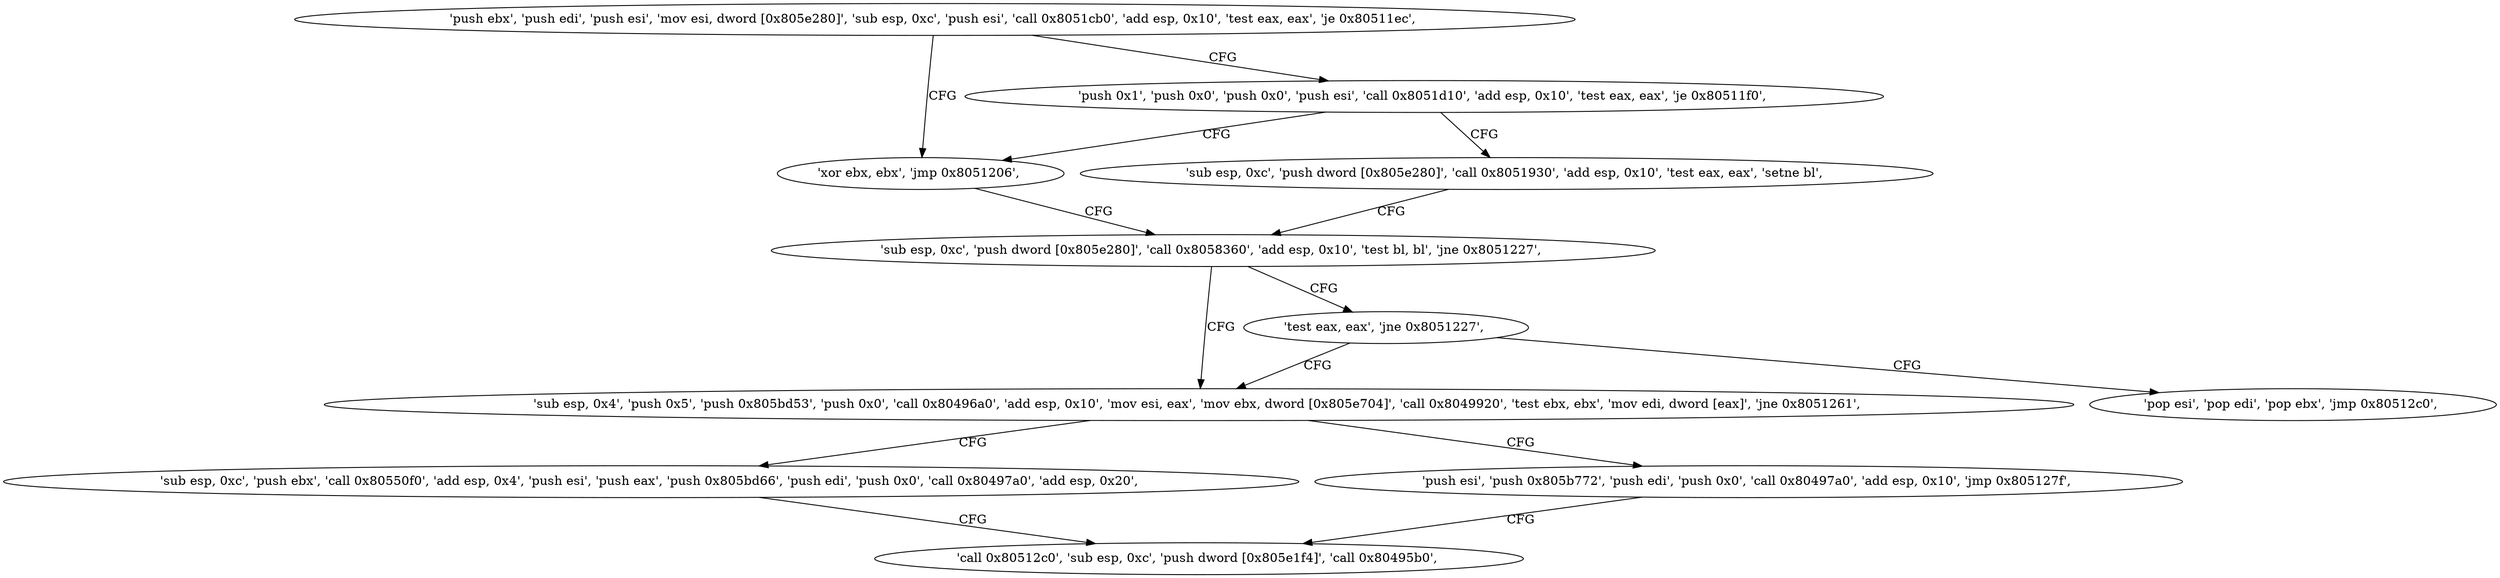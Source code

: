 digraph "func" {
"134549952" [label = "'push ebx', 'push edi', 'push esi', 'mov esi, dword [0x805e280]', 'sub esp, 0xc', 'push esi', 'call 0x8051cb0', 'add esp, 0x10', 'test eax, eax', 'je 0x80511ec', " ]
"134549996" [label = "'xor ebx, ebx', 'jmp 0x8051206', " ]
"134549977" [label = "'push 0x1', 'push 0x0', 'push 0x0', 'push esi', 'call 0x8051d10', 'add esp, 0x10', 'test eax, eax', 'je 0x80511f0', " ]
"134550022" [label = "'sub esp, 0xc', 'push dword [0x805e280]', 'call 0x8058360', 'add esp, 0x10', 'test bl, bl', 'jne 0x8051227', " ]
"134550000" [label = "'sub esp, 0xc', 'push dword [0x805e280]', 'call 0x8051930', 'add esp, 0x10', 'test eax, eax', 'setne bl', " ]
"134550055" [label = "'sub esp, 0x4', 'push 0x5', 'push 0x805bd53', 'push 0x0', 'call 0x80496a0', 'add esp, 0x10', 'mov esi, eax', 'mov ebx, dword [0x805e704]', 'call 0x8049920', 'test ebx, ebx', 'mov edi, dword [eax]', 'jne 0x8051261', " ]
"134550043" [label = "'test eax, eax', 'jne 0x8051227', " ]
"134550113" [label = "'sub esp, 0xc', 'push ebx', 'call 0x80550f0', 'add esp, 0x4', 'push esi', 'push eax', 'push 0x805bd66', 'push edi', 'push 0x0', 'call 0x80497a0', 'add esp, 0x20', " ]
"134550094" [label = "'push esi', 'push 0x805b772', 'push edi', 'push 0x0', 'call 0x80497a0', 'add esp, 0x10', 'jmp 0x805127f', " ]
"134550047" [label = "'pop esi', 'pop edi', 'pop ebx', 'jmp 0x80512c0', " ]
"134550143" [label = "'call 0x80512c0', 'sub esp, 0xc', 'push dword [0x805e1f4]', 'call 0x80495b0', " ]
"134549952" -> "134549996" [ label = "CFG" ]
"134549952" -> "134549977" [ label = "CFG" ]
"134549996" -> "134550022" [ label = "CFG" ]
"134549977" -> "134550000" [ label = "CFG" ]
"134549977" -> "134549996" [ label = "CFG" ]
"134550022" -> "134550055" [ label = "CFG" ]
"134550022" -> "134550043" [ label = "CFG" ]
"134550000" -> "134550022" [ label = "CFG" ]
"134550055" -> "134550113" [ label = "CFG" ]
"134550055" -> "134550094" [ label = "CFG" ]
"134550043" -> "134550055" [ label = "CFG" ]
"134550043" -> "134550047" [ label = "CFG" ]
"134550113" -> "134550143" [ label = "CFG" ]
"134550094" -> "134550143" [ label = "CFG" ]
}
